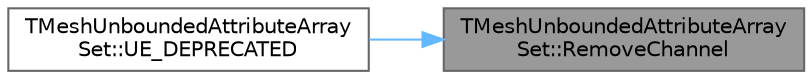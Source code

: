 digraph "TMeshUnboundedAttributeArraySet::RemoveChannel"
{
 // INTERACTIVE_SVG=YES
 // LATEX_PDF_SIZE
  bgcolor="transparent";
  edge [fontname=Helvetica,fontsize=10,labelfontname=Helvetica,labelfontsize=10];
  node [fontname=Helvetica,fontsize=10,shape=box,height=0.2,width=0.4];
  rankdir="RL";
  Node1 [id="Node000001",label="TMeshUnboundedAttributeArray\lSet::RemoveChannel",height=0.2,width=0.4,color="gray40", fillcolor="grey60", style="filled", fontcolor="black",tooltip="Remove the channel at the given index."];
  Node1 -> Node2 [id="edge1_Node000001_Node000002",dir="back",color="steelblue1",style="solid",tooltip=" "];
  Node2 [id="Node000002",label="TMeshUnboundedAttributeArray\lSet::UE_DEPRECATED",height=0.2,width=0.4,color="grey40", fillcolor="white", style="filled",URL="$d1/d24/classTMeshUnboundedAttributeArraySet.html#ae691efcf1dce680c81e42f90b0d33ac7",tooltip=" "];
}
